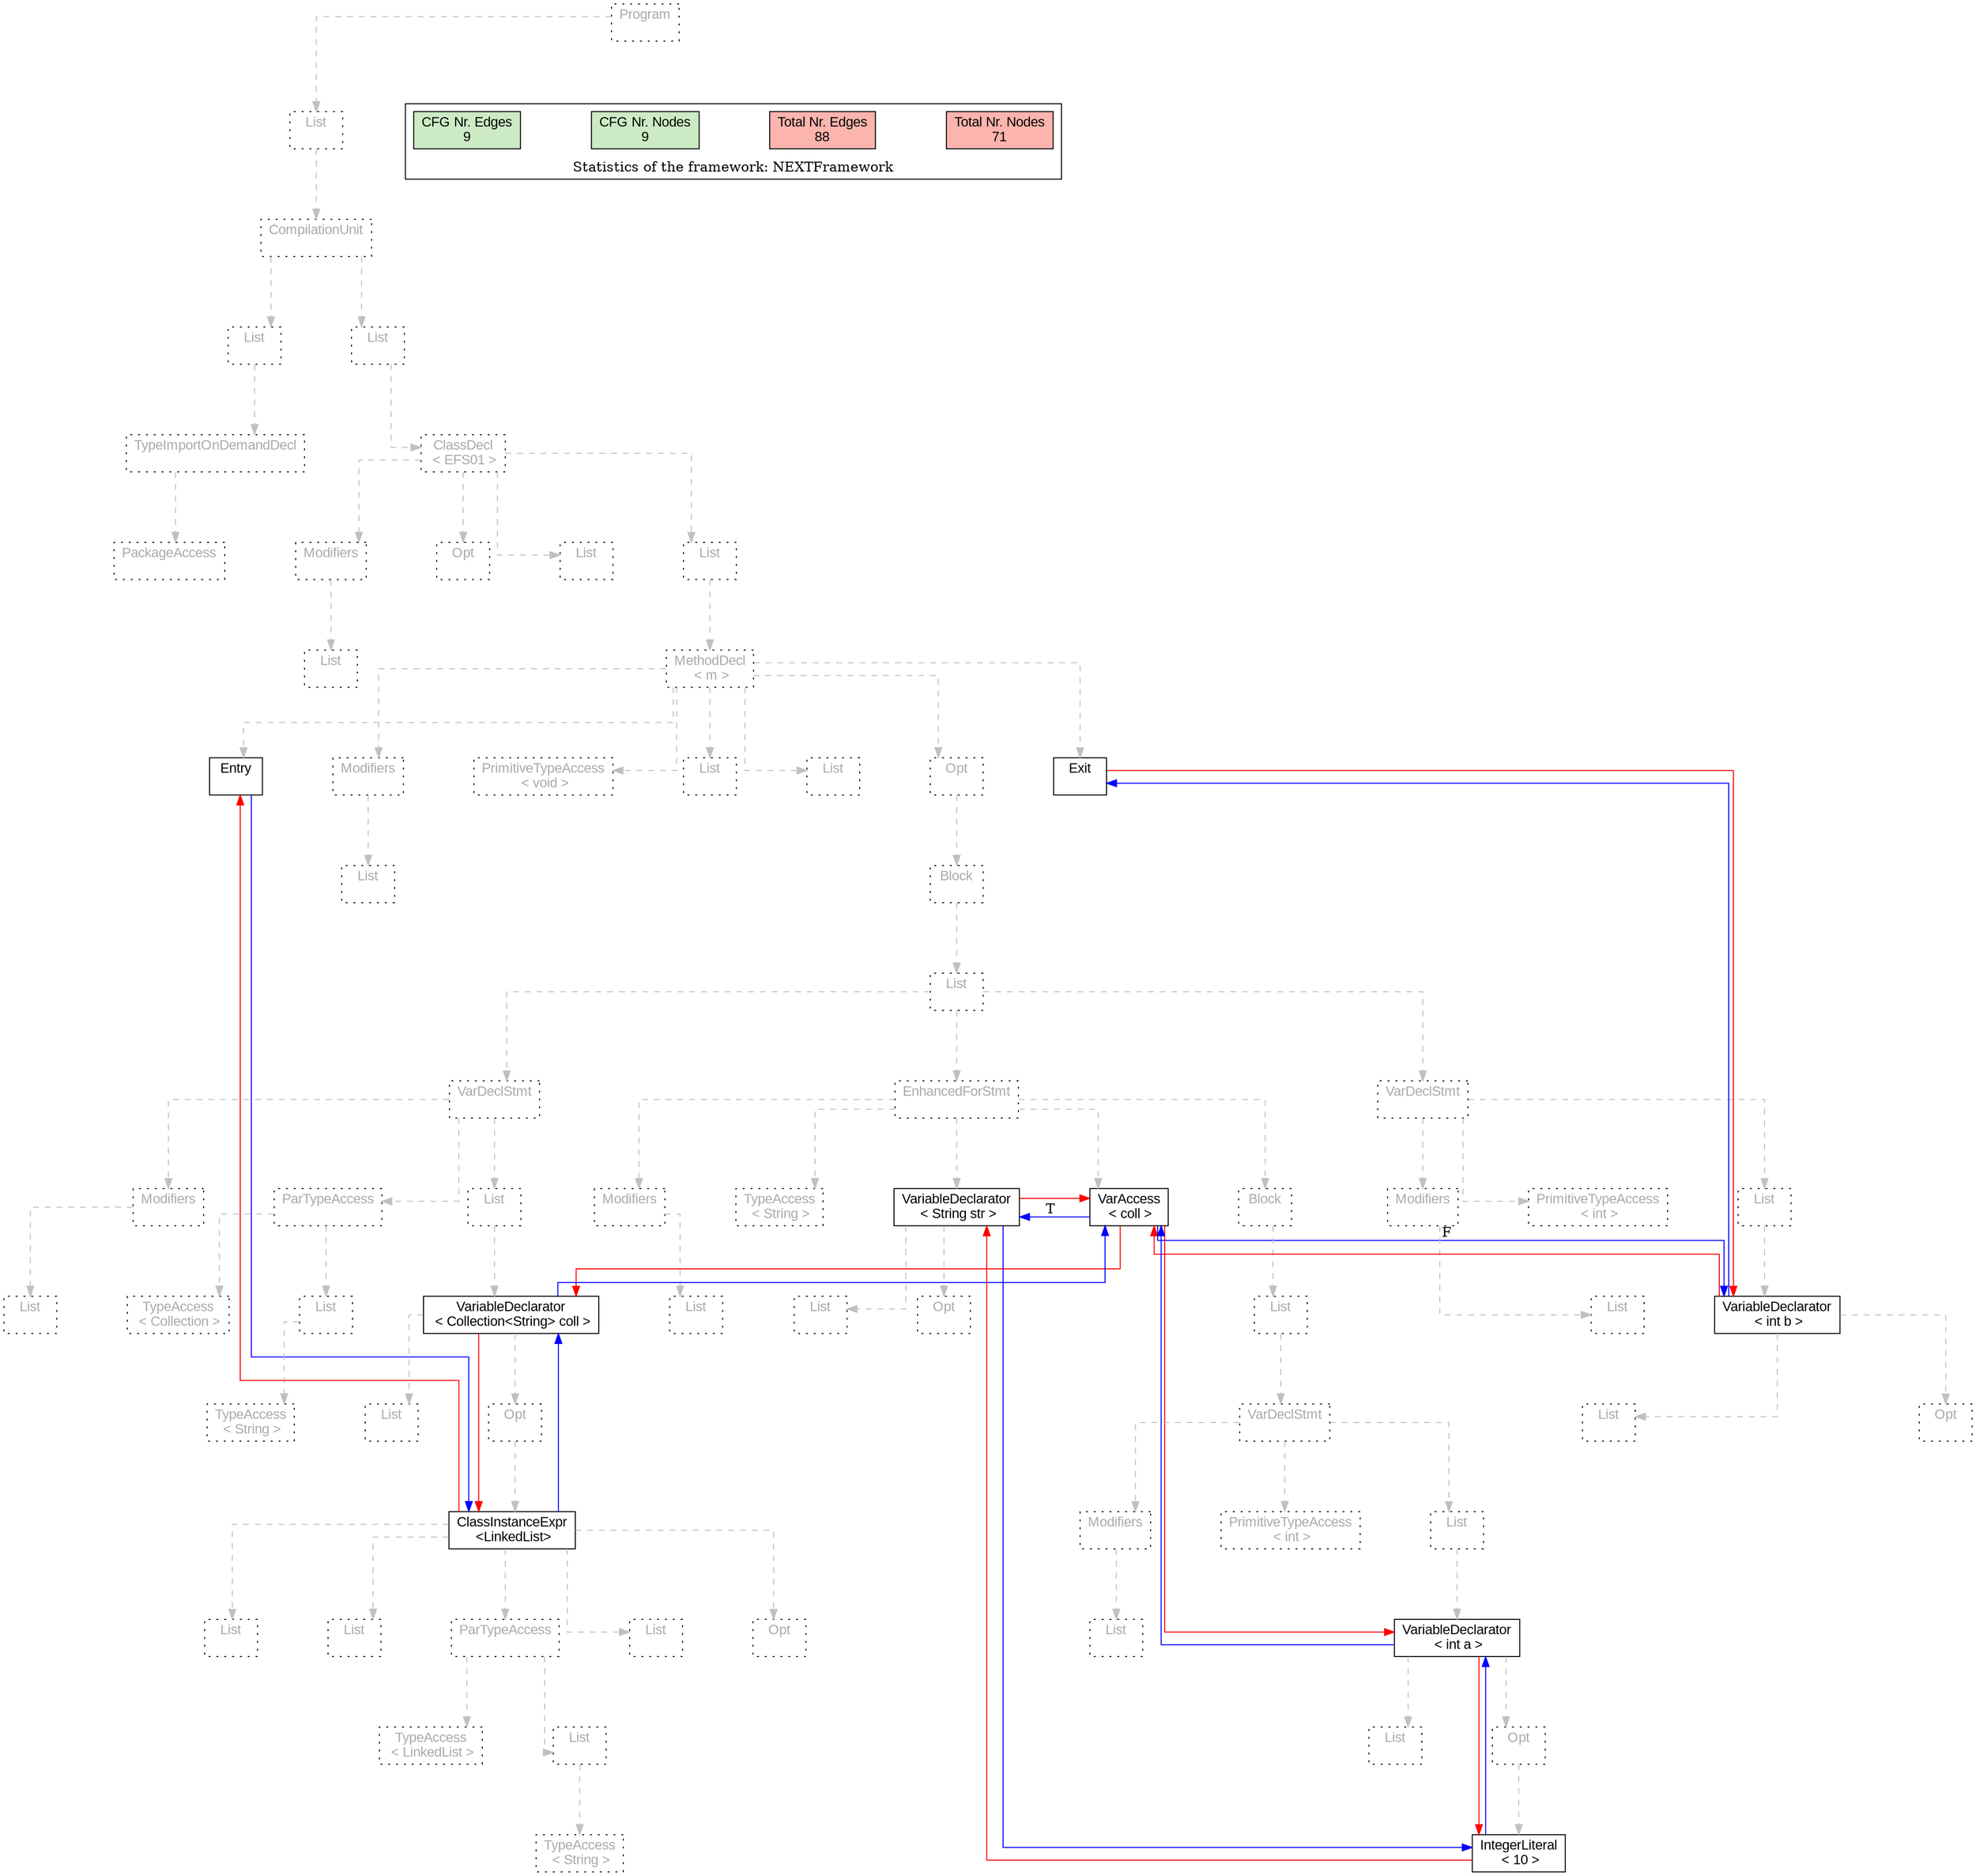 digraph G {
graph [splines=ortho, nodesep="1", ranksep="1"]
node [shape=rect, fontname=Arial];
{ rank = same; "Program[0]"}
{ rank = same; "List[1]"}
{ rank = same; "CompilationUnit[2]"}
{ rank = same; "List[3]"; "List[6]"}
{ rank = same; "TypeImportOnDemandDecl[4]"; "ClassDecl[7]"}
{ rank = same; "PackageAccess[5]"; "Modifiers[8]"; "Opt[10]"; "List[11]"; "List[12]"}
{ rank = same; "List[9]"; "MethodDecl[13]"}
{ rank = same; "Entry[14]"; "Modifiers[15]"; "PrimitiveTypeAccess[17]"; "List[18]"; "List[19]"; "Opt[20]"; "Exit[21]"}
{ rank = same; "List[16]"; "Block[21]"}
{ rank = same; "List[22]"}
{ rank = same; "VarDeclStmt[23]"; "EnhancedForStmt[43]"; "VarDeclStmt[62]"}
{ rank = same; "Modifiers[24]"; "ParTypeAccess[26]"; "List[30]"; "Modifiers[44]"; "TypeAccess[46]"; "VariableDeclarator[47]"; "VarAccess[50]"; "Block[51]"; "Modifiers[63]"; "PrimitiveTypeAccess[65]"; "List[66]"}
{ rank = same; "List[25]"; "TypeAccess[27]"; "List[28]"; "VariableDeclarator[31]"; "List[45]"; "List[48]"; "Opt[49]"; "List[52]"; "List[64]"; "VariableDeclarator[67]"}
{ rank = same; "TypeAccess[29]"; "List[32]"; "Opt[33]"; "VarDeclStmt[53]"; "List[68]"; "Opt[69]"}
{ rank = same; "ClassInstanceExpr[34]"; "Modifiers[54]"; "PrimitiveTypeAccess[56]"; "List[57]"}
{ rank = same; "ParTypeAccess[35]"; "List[39]"; "Opt[40]"; "List[41]"; "List[42]"; "List[55]"; "VariableDeclarator[58]"}
{ rank = same; "TypeAccess[36]"; "List[37]"; "List[59]"; "Opt[60]"}
{ rank = same; "TypeAccess[38]"; "IntegerLiteral[61]"}
"Program[0]" [label="Program\n ", style= dotted   fillcolor="#eeeeee" fontcolor="#aaaaaa"  ]
"List[1]" [label="List\n ", style= dotted   fillcolor="#eeeeee" fontcolor="#aaaaaa"  ]
"CompilationUnit[2]" [label="CompilationUnit\n ", style= dotted   fillcolor="#eeeeee" fontcolor="#aaaaaa"  ]
"List[3]" [label="List\n ", style= dotted   fillcolor="#eeeeee" fontcolor="#aaaaaa"  ]
"TypeImportOnDemandDecl[4]" [label="TypeImportOnDemandDecl\n ", style= dotted   fillcolor="#eeeeee" fontcolor="#aaaaaa"  ]
"PackageAccess[5]" [label="PackageAccess\n ", style= dotted   fillcolor="#eeeeee" fontcolor="#aaaaaa"  ]
"List[6]" [label="List\n ", style= dotted   fillcolor="#eeeeee" fontcolor="#aaaaaa"  ]
"ClassDecl[7]" [label="ClassDecl\n < EFS01 >", style= dotted   fillcolor="#eeeeee" fontcolor="#aaaaaa"  ]
"Modifiers[8]" [label="Modifiers\n ", style= dotted   fillcolor="#eeeeee" fontcolor="#aaaaaa"  ]
"List[9]" [label="List\n ", style= dotted   fillcolor="#eeeeee" fontcolor="#aaaaaa"  ]
"Opt[10]" [label="Opt\n ", style= dotted   fillcolor="#eeeeee" fontcolor="#aaaaaa"  ]
"List[11]" [label="List\n ", style= dotted   fillcolor="#eeeeee" fontcolor="#aaaaaa"  ]
"List[12]" [label="List\n ", style= dotted   fillcolor="#eeeeee" fontcolor="#aaaaaa"  ]
"MethodDecl[13]" [label="MethodDecl\n < m >", style= dotted   fillcolor="#eeeeee" fontcolor="#aaaaaa"  ]
"Entry[14]" [label="Entry\n ", fillcolor=white   style=filled  ]
"Modifiers[15]" [label="Modifiers\n ", style= dotted   fillcolor="#eeeeee" fontcolor="#aaaaaa"  ]
"List[16]" [label="List\n ", style= dotted   fillcolor="#eeeeee" fontcolor="#aaaaaa"  ]
"PrimitiveTypeAccess[17]" [label="PrimitiveTypeAccess\n < void >", style= dotted   fillcolor="#eeeeee" fontcolor="#aaaaaa"  ]
"List[18]" [label="List\n ", style= dotted   fillcolor="#eeeeee" fontcolor="#aaaaaa"  ]
"List[19]" [label="List\n ", style= dotted   fillcolor="#eeeeee" fontcolor="#aaaaaa"  ]
"Opt[20]" [label="Opt\n ", style= dotted   fillcolor="#eeeeee" fontcolor="#aaaaaa"  ]
"Block[21]" [label="Block\n ", style= dotted   fillcolor="#eeeeee" fontcolor="#aaaaaa"  ]
"List[22]" [label="List\n ", style= dotted   fillcolor="#eeeeee" fontcolor="#aaaaaa"  ]
"VarDeclStmt[23]" [label="VarDeclStmt\n ", style= dotted   fillcolor="#eeeeee" fontcolor="#aaaaaa"  ]
"Modifiers[24]" [label="Modifiers\n ", style= dotted   fillcolor="#eeeeee" fontcolor="#aaaaaa"  ]
"List[25]" [label="List\n ", style= dotted   fillcolor="#eeeeee" fontcolor="#aaaaaa"  ]
"ParTypeAccess[26]" [label="ParTypeAccess\n ", style= dotted   fillcolor="#eeeeee" fontcolor="#aaaaaa"  ]
"TypeAccess[27]" [label="TypeAccess\n < Collection >", style= dotted   fillcolor="#eeeeee" fontcolor="#aaaaaa"  ]
"List[28]" [label="List\n ", style= dotted   fillcolor="#eeeeee" fontcolor="#aaaaaa"  ]
"TypeAccess[29]" [label="TypeAccess\n < String >", style= dotted   fillcolor="#eeeeee" fontcolor="#aaaaaa"  ]
"List[30]" [label="List\n ", style= dotted   fillcolor="#eeeeee" fontcolor="#aaaaaa"  ]
"VariableDeclarator[31]" [label="VariableDeclarator\n < Collection<String> coll >", fillcolor=white   style=filled  ]
"List[32]" [label="List\n ", style= dotted   fillcolor="#eeeeee" fontcolor="#aaaaaa"  ]
"Opt[33]" [label="Opt\n ", style= dotted   fillcolor="#eeeeee" fontcolor="#aaaaaa"  ]
"ClassInstanceExpr[34]" [label="ClassInstanceExpr\n <LinkedList>", fillcolor=white   style=filled  ]
"ParTypeAccess[35]" [label="ParTypeAccess\n ", style= dotted   fillcolor="#eeeeee" fontcolor="#aaaaaa"  ]
"TypeAccess[36]" [label="TypeAccess\n < LinkedList >", style= dotted   fillcolor="#eeeeee" fontcolor="#aaaaaa"  ]
"List[37]" [label="List\n ", style= dotted   fillcolor="#eeeeee" fontcolor="#aaaaaa"  ]
"TypeAccess[38]" [label="TypeAccess\n < String >", style= dotted   fillcolor="#eeeeee" fontcolor="#aaaaaa"  ]
"List[39]" [label="List\n ", style= dotted   fillcolor="#eeeeee" fontcolor="#aaaaaa"  ]
"Opt[40]" [label="Opt\n ", style= dotted   fillcolor="#eeeeee" fontcolor="#aaaaaa"  ]
"List[41]" [label="List\n ", style= dotted   fillcolor="#eeeeee" fontcolor="#aaaaaa"  ]
"List[42]" [label="List\n ", style= dotted   fillcolor="#eeeeee" fontcolor="#aaaaaa"  ]
"EnhancedForStmt[43]" [label="EnhancedForStmt\n ", style= dotted   fillcolor="#eeeeee" fontcolor="#aaaaaa"  ]
"Modifiers[44]" [label="Modifiers\n ", style= dotted   fillcolor="#eeeeee" fontcolor="#aaaaaa"  ]
"List[45]" [label="List\n ", style= dotted   fillcolor="#eeeeee" fontcolor="#aaaaaa"  ]
"TypeAccess[46]" [label="TypeAccess\n < String >", style= dotted   fillcolor="#eeeeee" fontcolor="#aaaaaa"  ]
"VariableDeclarator[47]" [label="VariableDeclarator\n < String str >", fillcolor=white   style=filled  ]
"List[48]" [label="List\n ", style= dotted   fillcolor="#eeeeee" fontcolor="#aaaaaa"  ]
"Opt[49]" [label="Opt\n ", style= dotted   fillcolor="#eeeeee" fontcolor="#aaaaaa"  ]
"VarAccess[50]" [label="VarAccess\n < coll >", fillcolor=white   style=filled  ]
"Block[51]" [label="Block\n ", style= dotted   fillcolor="#eeeeee" fontcolor="#aaaaaa"  ]
"List[52]" [label="List\n ", style= dotted   fillcolor="#eeeeee" fontcolor="#aaaaaa"  ]
"VarDeclStmt[53]" [label="VarDeclStmt\n ", style= dotted   fillcolor="#eeeeee" fontcolor="#aaaaaa"  ]
"Modifiers[54]" [label="Modifiers\n ", style= dotted   fillcolor="#eeeeee" fontcolor="#aaaaaa"  ]
"List[55]" [label="List\n ", style= dotted   fillcolor="#eeeeee" fontcolor="#aaaaaa"  ]
"PrimitiveTypeAccess[56]" [label="PrimitiveTypeAccess\n < int >", style= dotted   fillcolor="#eeeeee" fontcolor="#aaaaaa"  ]
"List[57]" [label="List\n ", style= dotted   fillcolor="#eeeeee" fontcolor="#aaaaaa"  ]
"VariableDeclarator[58]" [label="VariableDeclarator\n < int a >", fillcolor=white   style=filled  ]
"List[59]" [label="List\n ", style= dotted   fillcolor="#eeeeee" fontcolor="#aaaaaa"  ]
"Opt[60]" [label="Opt\n ", style= dotted   fillcolor="#eeeeee" fontcolor="#aaaaaa"  ]
"IntegerLiteral[61]" [label="IntegerLiteral\n < 10 >", fillcolor=white   style=filled  ]
"VarDeclStmt[62]" [label="VarDeclStmt\n ", style= dotted   fillcolor="#eeeeee" fontcolor="#aaaaaa"  ]
"Modifiers[63]" [label="Modifiers\n ", style= dotted   fillcolor="#eeeeee" fontcolor="#aaaaaa"  ]
"List[64]" [label="List\n ", style= dotted   fillcolor="#eeeeee" fontcolor="#aaaaaa"  ]
"PrimitiveTypeAccess[65]" [label="PrimitiveTypeAccess\n < int >", style= dotted   fillcolor="#eeeeee" fontcolor="#aaaaaa"  ]
"List[66]" [label="List\n ", style= dotted   fillcolor="#eeeeee" fontcolor="#aaaaaa"  ]
"VariableDeclarator[67]" [label="VariableDeclarator\n < int b >", fillcolor=white   style=filled  ]
"List[68]" [label="List\n ", style= dotted   fillcolor="#eeeeee" fontcolor="#aaaaaa"  ]
"Opt[69]" [label="Opt\n ", style= dotted   fillcolor="#eeeeee" fontcolor="#aaaaaa"  ]
"Exit[21]" [label="Exit\n ", fillcolor=white   style=filled  ]
"TypeImportOnDemandDecl[4]" -> "PackageAccess[5]" [style=dashed, color=gray]
"List[3]" -> "TypeImportOnDemandDecl[4]" [style=dashed, color=gray]
"CompilationUnit[2]" -> "List[3]" [style=dashed, color=gray]
"Modifiers[8]" -> "List[9]" [style=dashed, color=gray]
"ClassDecl[7]" -> "Modifiers[8]" [style=dashed, color=gray]
"ClassDecl[7]" -> "Opt[10]" [style=dashed, color=gray]
"ClassDecl[7]" -> "List[11]" [style=dashed, color=gray]
"MethodDecl[13]" -> "Entry[14]" [style=dashed, color=gray]
"Modifiers[15]" -> "List[16]" [style=dashed, color=gray]
"MethodDecl[13]" -> "Modifiers[15]" [style=dashed, color=gray]
"MethodDecl[13]" -> "PrimitiveTypeAccess[17]" [style=dashed, color=gray]
"MethodDecl[13]" -> "List[18]" [style=dashed, color=gray]
"MethodDecl[13]" -> "List[19]" [style=dashed, color=gray]
"Modifiers[24]" -> "List[25]" [style=dashed, color=gray]
"VarDeclStmt[23]" -> "Modifiers[24]" [style=dashed, color=gray]
"ParTypeAccess[26]" -> "TypeAccess[27]" [style=dashed, color=gray]
"List[28]" -> "TypeAccess[29]" [style=dashed, color=gray]
"ParTypeAccess[26]" -> "List[28]" [style=dashed, color=gray]
"VarDeclStmt[23]" -> "ParTypeAccess[26]" [style=dashed, color=gray]
"VariableDeclarator[31]" -> "List[32]" [style=dashed, color=gray]
"ParTypeAccess[35]" -> "TypeAccess[36]" [style=dashed, color=gray]
"List[37]" -> "TypeAccess[38]" [style=dashed, color=gray]
"ParTypeAccess[35]" -> "List[37]" [style=dashed, color=gray]
"ClassInstanceExpr[34]" -> "ParTypeAccess[35]" [style=dashed, color=gray]
"ClassInstanceExpr[34]" -> "List[39]" [style=dashed, color=gray]
"ClassInstanceExpr[34]" -> "Opt[40]" [style=dashed, color=gray]
"ClassInstanceExpr[34]" -> "List[41]" [style=dashed, color=gray]
"ClassInstanceExpr[34]" -> "List[42]" [style=dashed, color=gray]
"Opt[33]" -> "ClassInstanceExpr[34]" [style=dashed, color=gray]
"VariableDeclarator[31]" -> "Opt[33]" [style=dashed, color=gray]
"List[30]" -> "VariableDeclarator[31]" [style=dashed, color=gray]
"VarDeclStmt[23]" -> "List[30]" [style=dashed, color=gray]
"List[22]" -> "VarDeclStmt[23]" [style=dashed, color=gray]
"Modifiers[44]" -> "List[45]" [style=dashed, color=gray]
"EnhancedForStmt[43]" -> "Modifiers[44]" [style=dashed, color=gray]
"EnhancedForStmt[43]" -> "TypeAccess[46]" [style=dashed, color=gray]
"VariableDeclarator[47]" -> "List[48]" [style=dashed, color=gray]
"VariableDeclarator[47]" -> "Opt[49]" [style=dashed, color=gray]
"EnhancedForStmt[43]" -> "VariableDeclarator[47]" [style=dashed, color=gray]
"EnhancedForStmt[43]" -> "VarAccess[50]" [style=dashed, color=gray]
"Modifiers[54]" -> "List[55]" [style=dashed, color=gray]
"VarDeclStmt[53]" -> "Modifiers[54]" [style=dashed, color=gray]
"VarDeclStmt[53]" -> "PrimitiveTypeAccess[56]" [style=dashed, color=gray]
"VariableDeclarator[58]" -> "List[59]" [style=dashed, color=gray]
"Opt[60]" -> "IntegerLiteral[61]" [style=dashed, color=gray]
"VariableDeclarator[58]" -> "Opt[60]" [style=dashed, color=gray]
"List[57]" -> "VariableDeclarator[58]" [style=dashed, color=gray]
"VarDeclStmt[53]" -> "List[57]" [style=dashed, color=gray]
"List[52]" -> "VarDeclStmt[53]" [style=dashed, color=gray]
"Block[51]" -> "List[52]" [style=dashed, color=gray]
"EnhancedForStmt[43]" -> "Block[51]" [style=dashed, color=gray]
"List[22]" -> "EnhancedForStmt[43]" [style=dashed, color=gray]
"Modifiers[63]" -> "List[64]" [style=dashed, color=gray]
"VarDeclStmt[62]" -> "Modifiers[63]" [style=dashed, color=gray]
"VarDeclStmt[62]" -> "PrimitiveTypeAccess[65]" [style=dashed, color=gray]
"VariableDeclarator[67]" -> "List[68]" [style=dashed, color=gray]
"VariableDeclarator[67]" -> "Opt[69]" [style=dashed, color=gray]
"List[66]" -> "VariableDeclarator[67]" [style=dashed, color=gray]
"VarDeclStmt[62]" -> "List[66]" [style=dashed, color=gray]
"List[22]" -> "VarDeclStmt[62]" [style=dashed, color=gray]
"Block[21]" -> "List[22]" [style=dashed, color=gray]
"Opt[20]" -> "Block[21]" [style=dashed, color=gray]
"MethodDecl[13]" -> "Opt[20]" [style=dashed, color=gray]
"MethodDecl[13]" -> "Exit[21]" [style=dashed, color=gray]
"List[12]" -> "MethodDecl[13]" [style=dashed, color=gray]
"ClassDecl[7]" -> "List[12]" [style=dashed, color=gray]
"List[6]" -> "ClassDecl[7]" [style=dashed, color=gray]
"CompilationUnit[2]" -> "List[6]" [style=dashed, color=gray]
"List[1]" -> "CompilationUnit[2]" [style=dashed, color=gray]
"Program[0]" -> "List[1]" [style=dashed, color=gray]
"VariableDeclarator[58]" -> "VarAccess[50]" [color=blue, constraint=false, xlabel=" "] 
"VariableDeclarator[58]" -> "IntegerLiteral[61]" [color=red, constraint=false]
"IntegerLiteral[61]" -> "VariableDeclarator[58]" [color=blue, constraint=false, xlabel=" "] 
"IntegerLiteral[61]" -> "VariableDeclarator[47]" [color=red, constraint=false]
"VariableDeclarator[47]" -> "IntegerLiteral[61]" [color=blue, constraint=false, xlabel=" "] 
"VariableDeclarator[47]" -> "VarAccess[50]" [color=red, constraint=false]
"Exit[21]" -> "VariableDeclarator[67]" [color=red, constraint=false]
"VariableDeclarator[67]" -> "Exit[21]" [color=blue, constraint=false, xlabel=" "] 
"VariableDeclarator[67]" -> "VarAccess[50]" [color=red, constraint=false]
"VarAccess[50]" -> "VariableDeclarator[47]" [color=blue, constraint=false, xlabel="T "] 
"VarAccess[50]" -> "VariableDeclarator[67]" [color=blue, constraint=false, xlabel="F "] 
"VarAccess[50]" -> "VariableDeclarator[31]" [color=red, constraint=false]
"VarAccess[50]" -> "VariableDeclarator[58]" [color=red, constraint=false]
"VariableDeclarator[31]" -> "VarAccess[50]" [color=blue, constraint=false, xlabel=" "] 
"VariableDeclarator[31]" -> "ClassInstanceExpr[34]" [color=red, constraint=false]
"ClassInstanceExpr[34]" -> "VariableDeclarator[31]" [color=blue, constraint=false, xlabel=" "] 
"ClassInstanceExpr[34]" -> "Entry[14]" [color=red, constraint=false]
"Entry[14]" -> "ClassInstanceExpr[34]" [color=blue, constraint=false, xlabel=" "] 
"List[3]" -> "List[6]" [style=invis]
"Modifiers[8]" -> "Opt[10]" -> "List[11]" -> "List[12]" [style=invis]
"Entry[14]" -> "Modifiers[15]" -> "PrimitiveTypeAccess[17]" -> "List[18]" -> "List[19]" -> "Opt[20]" -> "Exit[21]" [style=invis]
"VarDeclStmt[23]" -> "EnhancedForStmt[43]" -> "VarDeclStmt[62]" [style=invis]
"Modifiers[24]" -> "ParTypeAccess[26]" -> "List[30]" [style=invis]
"TypeAccess[27]" -> "List[28]" [style=invis]
"List[32]" -> "Opt[33]" [style=invis]
"ParTypeAccess[35]" -> "List[39]" -> "Opt[40]" [style=invis]
"TypeAccess[36]" -> "List[37]" [style=invis]
"Modifiers[44]" -> "TypeAccess[46]" -> "VariableDeclarator[47]" -> "VarAccess[50]" -> "Block[51]" [style=invis]
"List[48]" -> "Opt[49]" [style=invis]
"Modifiers[54]" -> "PrimitiveTypeAccess[56]" -> "List[57]" [style=invis]
"List[59]" -> "Opt[60]" [style=invis]
"Modifiers[63]" -> "PrimitiveTypeAccess[65]" -> "List[66]" [style=invis]
"List[68]" -> "Opt[69]" [style=invis]

subgraph cluster_legend {
{node [style=filled, fillcolor=1, colorscheme="pastel13"]
Nodes [label="Total Nr. Nodes
71", fillcolor=1]
Edges [label="Total Nr. Edges
88", fillcolor=1]
NodesCFG [label="CFG Nr. Nodes
9", fillcolor=3]
EdgesCFG [label="CFG Nr. Edges
9", fillcolor=3]
Nodes-> "Program[0]" -> NodesCFG  [style="invis"]
Edges -> "Program[0]" ->EdgesCFG [style="invis"]}
label = "Statistics of the framework: NEXTFramework"
style="solid"
ranksep=0.05
nodesep=0.01
labelloc = b
len=2
}}